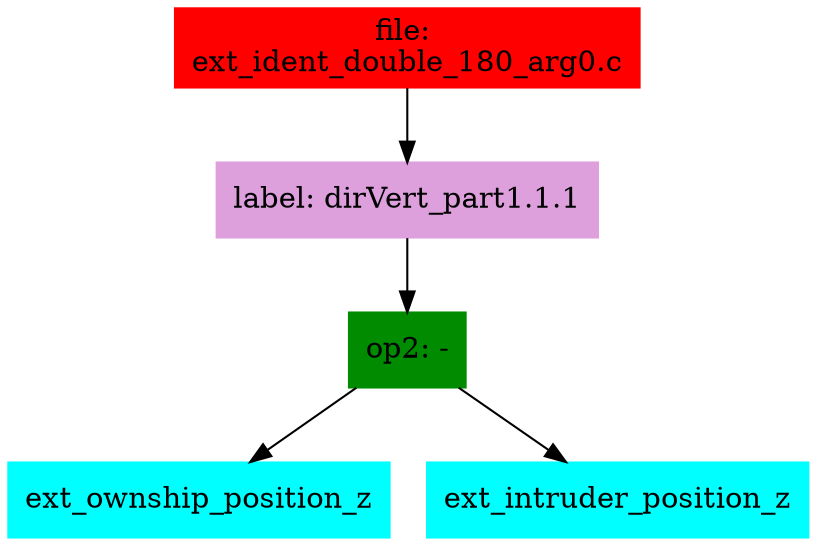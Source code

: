 digraph G {
node [shape=box]

0 [label="file: 
ext_ident_double_180_arg0.c",color=red, style=filled]
1 [label="label: dirVert_part1.1.1",color=plum, style=filled]
0 -> 1
2 [label="op2: -",color=green4, style=filled]
1 -> 2
3 [label="ext_ownship_position_z",color=cyan1, style=filled]
2 -> 3
4 [label="ext_intruder_position_z",color=cyan1, style=filled]
2 -> 4


}


